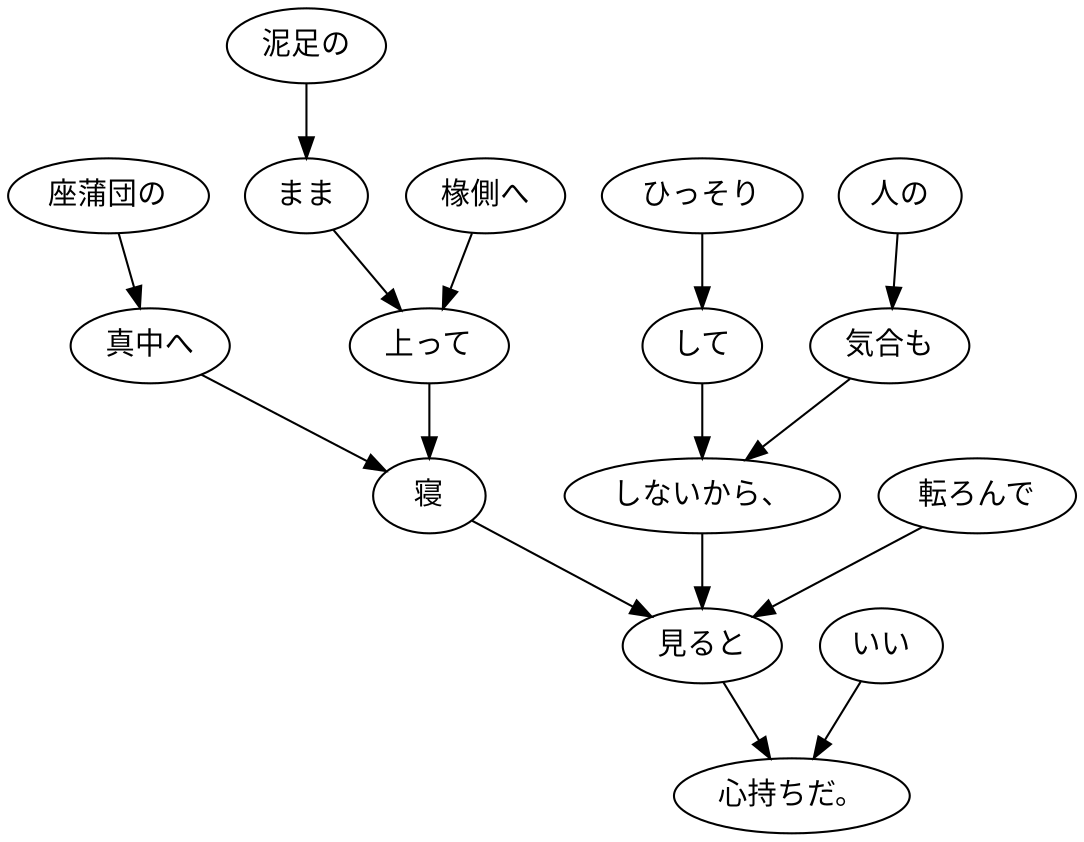 digraph graph1263 {
	node0 [label="ひっそり"];
	node1 [label="して"];
	node2 [label="人の"];
	node3 [label="気合も"];
	node4 [label="しないから、"];
	node5 [label="泥足の"];
	node6 [label="まま"];
	node7 [label="椽側へ"];
	node8 [label="上って"];
	node9 [label="座蒲団の"];
	node10 [label="真中へ"];
	node11 [label="寝"];
	node12 [label="転ろんで"];
	node13 [label="見ると"];
	node14 [label="いい"];
	node15 [label="心持ちだ。"];
	node0 -> node1;
	node1 -> node4;
	node2 -> node3;
	node3 -> node4;
	node4 -> node13;
	node5 -> node6;
	node6 -> node8;
	node7 -> node8;
	node8 -> node11;
	node9 -> node10;
	node10 -> node11;
	node11 -> node13;
	node12 -> node13;
	node13 -> node15;
	node14 -> node15;
}

